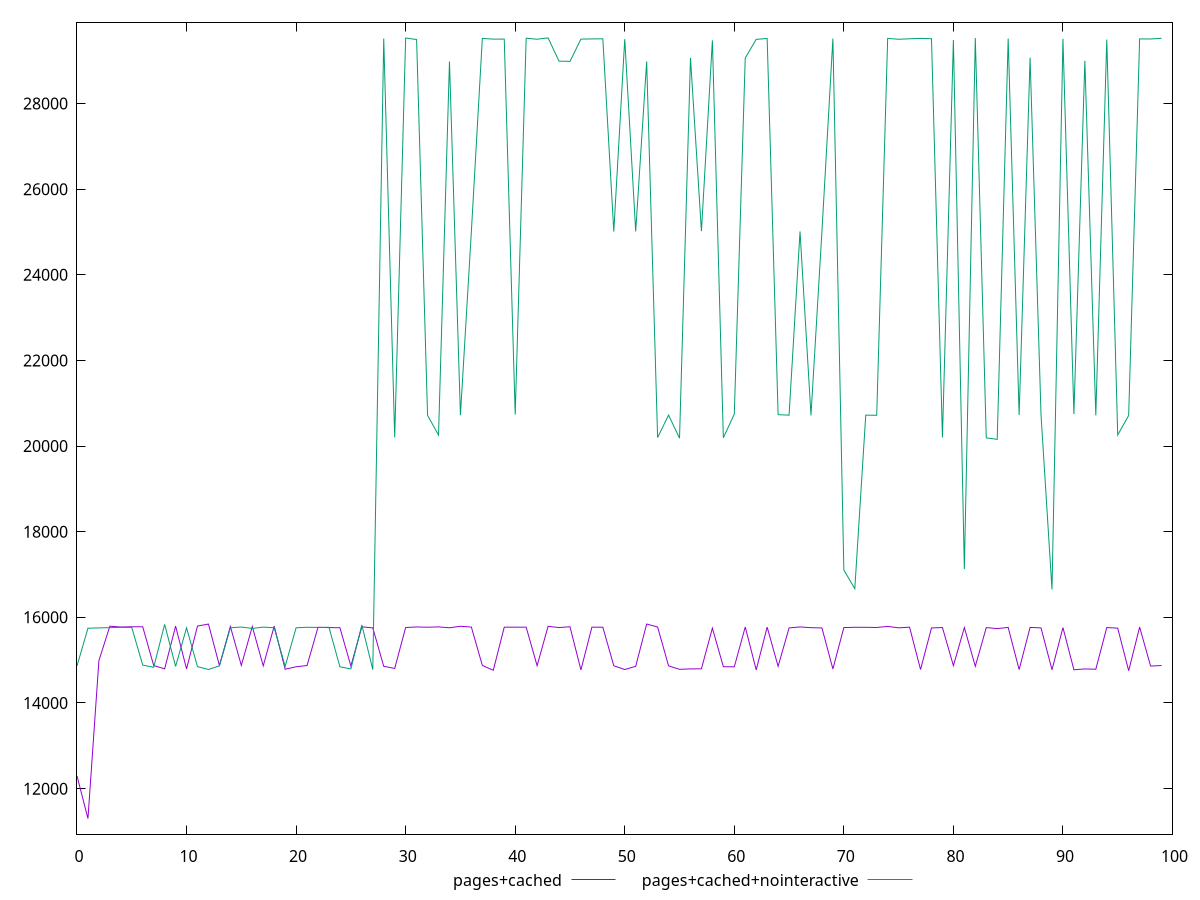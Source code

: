 reset
set terminal svg size 640, 500 enhanced background rgb 'white'
set output "report_00007_2020-12-11T15:55:29.892Z/largest-contentful-paint/comparison/line/2_vs_3.svg"

$pagesCached <<EOF
0 12297.864000000001
1 11302.4264
2 14990.777999999998
3 15793.374600000003
4 15774.361799999999
5 15780.0128
6 15780.274
7 14874.6468
8 14798.004800000002
9 15794.707999999997
10 14795.270499999999
11 15796.9214
12 15843.482950000001
13 14875.913699999997
14 15786.271800000002
15 14877.4716
16 15785.658799999996
17 14866.3611
18 15796.203399999999
19 14788.307149999997
20 14846.4471
21 14875.073699999997
22 15768.178600000003
23 15760.802200000002
24 15757.477600000002
25 14864.359200000003
26 15778.9784
27 15754.366000000005
28 14857.394399999997
29 14807.443599999999
30 15762.537800000002
31 15775.528800000002
32 15769.932799999999
33 15777.391799999998
34 15756.468999999997
35 15792.407399999998
36 15772.714200000002
37 14877.237900000004
38 14765.122650000007
39 15770.496200000003
40 15770.374200000002
41 15771.1112
42 14871.3225
43 15790.202199999996
44 15762.116199999995
45 15780.8462
46 14772.670849999999
47 15771.576200000005
48 15768.7028
49 14870.253300000002
50 14781.5129
51 14857.1532
52 15844.007299999994
53 15774.6192
54 14867.745899999998
55 14786.544799999996
56 14796.016750000003
57 14798.621399999998
58 15748.511000000002
59 14847.4122
60 14845.638899999998
61 15775.656200000001
62 14773.476900000003
63 15772.314000000002
64 14855.881200000002
65 15753.658400000004
66 15776.0894
67 15758.886200000006
68 15752.642799999998
69 14794.5052
70 15761.421400000005
71 15768.0368
72 15767.756800000003
73 15763.108600000003
74 15789.206799999996
75 15754.965800000002
76 15771.559800000003
77 14781.807749999996
78 15752.9326
79 15762.4366
80 14871.986099999998
81 15761.626400000003
82 14857.607100000001
83 15761.0944
84 15737.386399999998
85 15764.974000000006
86 14780.1696
87 15765.244999999999
88 15753.826999999997
89 14775.54525
90 15761.4466
91 14776.084900000002
92 14795.447500000004
93 14788.3953
94 15761.391400000002
95 15748.562600000001
96 14752.660249999997
97 15773.186799999998
98 14862.385800000002
99 14875.500900000003
EOF

$pagesCachedNointeractive <<EOF
0 14866.0248
1 15745.877999999997
2 15753.874999999998
3 15759.6566
4 15767.026400000004
5 15763.450800000004
6 14885.2746
7 14833.509600000001
8 15835.988199999996
9 14854.406399999996
10 15754.467799999999
11 14848.674900000005
12 14782.451350000003
13 14866.3947
14 15757.621600000006
15 15773.3862
16 15741.674600000002
17 15771.961400000004
18 15757.101799999999
19 14855.9307
20 15756.403800000004
21 15768.4116
22 15763.934000000001
23 15768.652000000002
24 14844.441000000003
25 14796.266700000004
26 15823.142050000004
27 14779.420749999997
28 29516.41800000002
29 20203.332150000006
30 29529.484049999995
31 29493.83819999999
32 20717.605
33 20257.017900000006
34 28978.956999999988
35 20721.6248
36 25015.434400000006
37 29519.331899999986
38 29503.317300000006
39 29504.01930000002
40 20735.699599999996
41 29524.1955
42 29500.832849999988
43 29531.422649999986
44 28988.656499999994
45 28983.224249999996
46 29503.325850000016
47 29507.824049999996
48 29510.0484
49 25008.663049999996
50 29502.626099999987
51 25011.61485
52 28980.691749999998
53 20198.16775
54 20723.6057
55 20184.1243
56 29062.63929999999
57 25017.922800000015
58 29473.64069999999
59 20193.480450000003
60 20746.24429999999
61 29063.118000000013
62 29497.533899999995
63 29518.015499999998
64 20733.413600000007
65 20721.8318
66 25012.507449999994
67 20717.605
68 25015.398299999993
69 29514.467099999987
70 17105.14395
71 16668.5837
72 20722.594800000006
73 20718.573300000007
74 29519.956199999993
75 29499.887699999996
76 29510.661300000003
77 29521.085100000008
78 29512.67084999999
79 20201.094950000006
80 29483.33745000001
81 17127.376349999995
82 29528.36655
83 20191.803500000005
84 20156.669850000002
85 29515.06724999999
86 20724.5118
87 29069.45550000001
88 20721.848600000005
89 16652.0663
90 29510.67839999999
91 20747.983099999998
92 28998.35425000001
93 20715.967700000005
94 29493.602100000015
95 20258.022900000004
96 20716.110599999996
97 29508.172800000008
98 29506.069200000013
99 29522.33954999999
EOF

set key outside below
set yrange [10937.846475:29896.002574999984]

plot \
  $pagesCached title "pages+cached" with line, \
  $pagesCachedNointeractive title "pages+cached+nointeractive" with line, \


reset